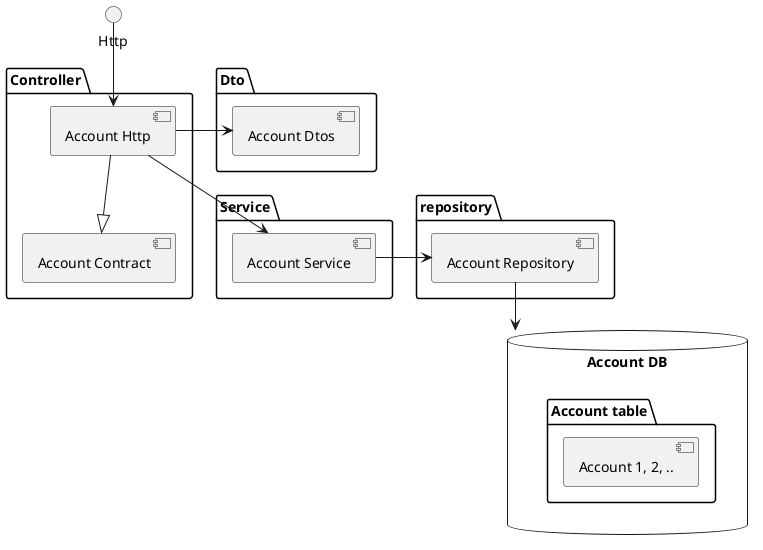 @startuml
'https://plantuml.com/component-diagram

package "Dto" {
  [Account Dtos]
}

package "Controller" {
  [Account Http] --|> [Account Contract]
}

package "repository" {
  [Account Repository]
}

package "Service" {
  [Account Service]
}

database "Account DB" {
  folder "Account table" as accounts {
    [Account 1, 2, ..]
  }
}

Http -down-> [Account Http]

[Account Http] -> [Account Dtos]

[Account Http] --> [Account Service]

[Account Service] -> [Account Repository]

[Account Repository] --> [Account DB]

@enduml
